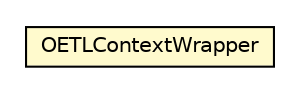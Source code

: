 #!/usr/local/bin/dot
#
# Class diagram 
# Generated by UMLGraph version R5_6-24-gf6e263 (http://www.umlgraph.org/)
#

digraph G {
	edge [fontname="Helvetica",fontsize=10,labelfontname="Helvetica",labelfontsize=10];
	node [fontname="Helvetica",fontsize=10,shape=plaintext];
	nodesep=0.25;
	ranksep=0.5;
	// com.orientechnologies.orient.etl.context.OETLContextWrapper
	c1654167 [label=<<table title="com.orientechnologies.orient.etl.context.OETLContextWrapper" border="0" cellborder="1" cellspacing="0" cellpadding="2" port="p" bgcolor="lemonChiffon" href="./OETLContextWrapper.html">
		<tr><td><table border="0" cellspacing="0" cellpadding="1">
<tr><td align="center" balign="center"> OETLContextWrapper </td></tr>
		</table></td></tr>
		</table>>, URL="./OETLContextWrapper.html", fontname="Helvetica", fontcolor="black", fontsize=10.0];
}

